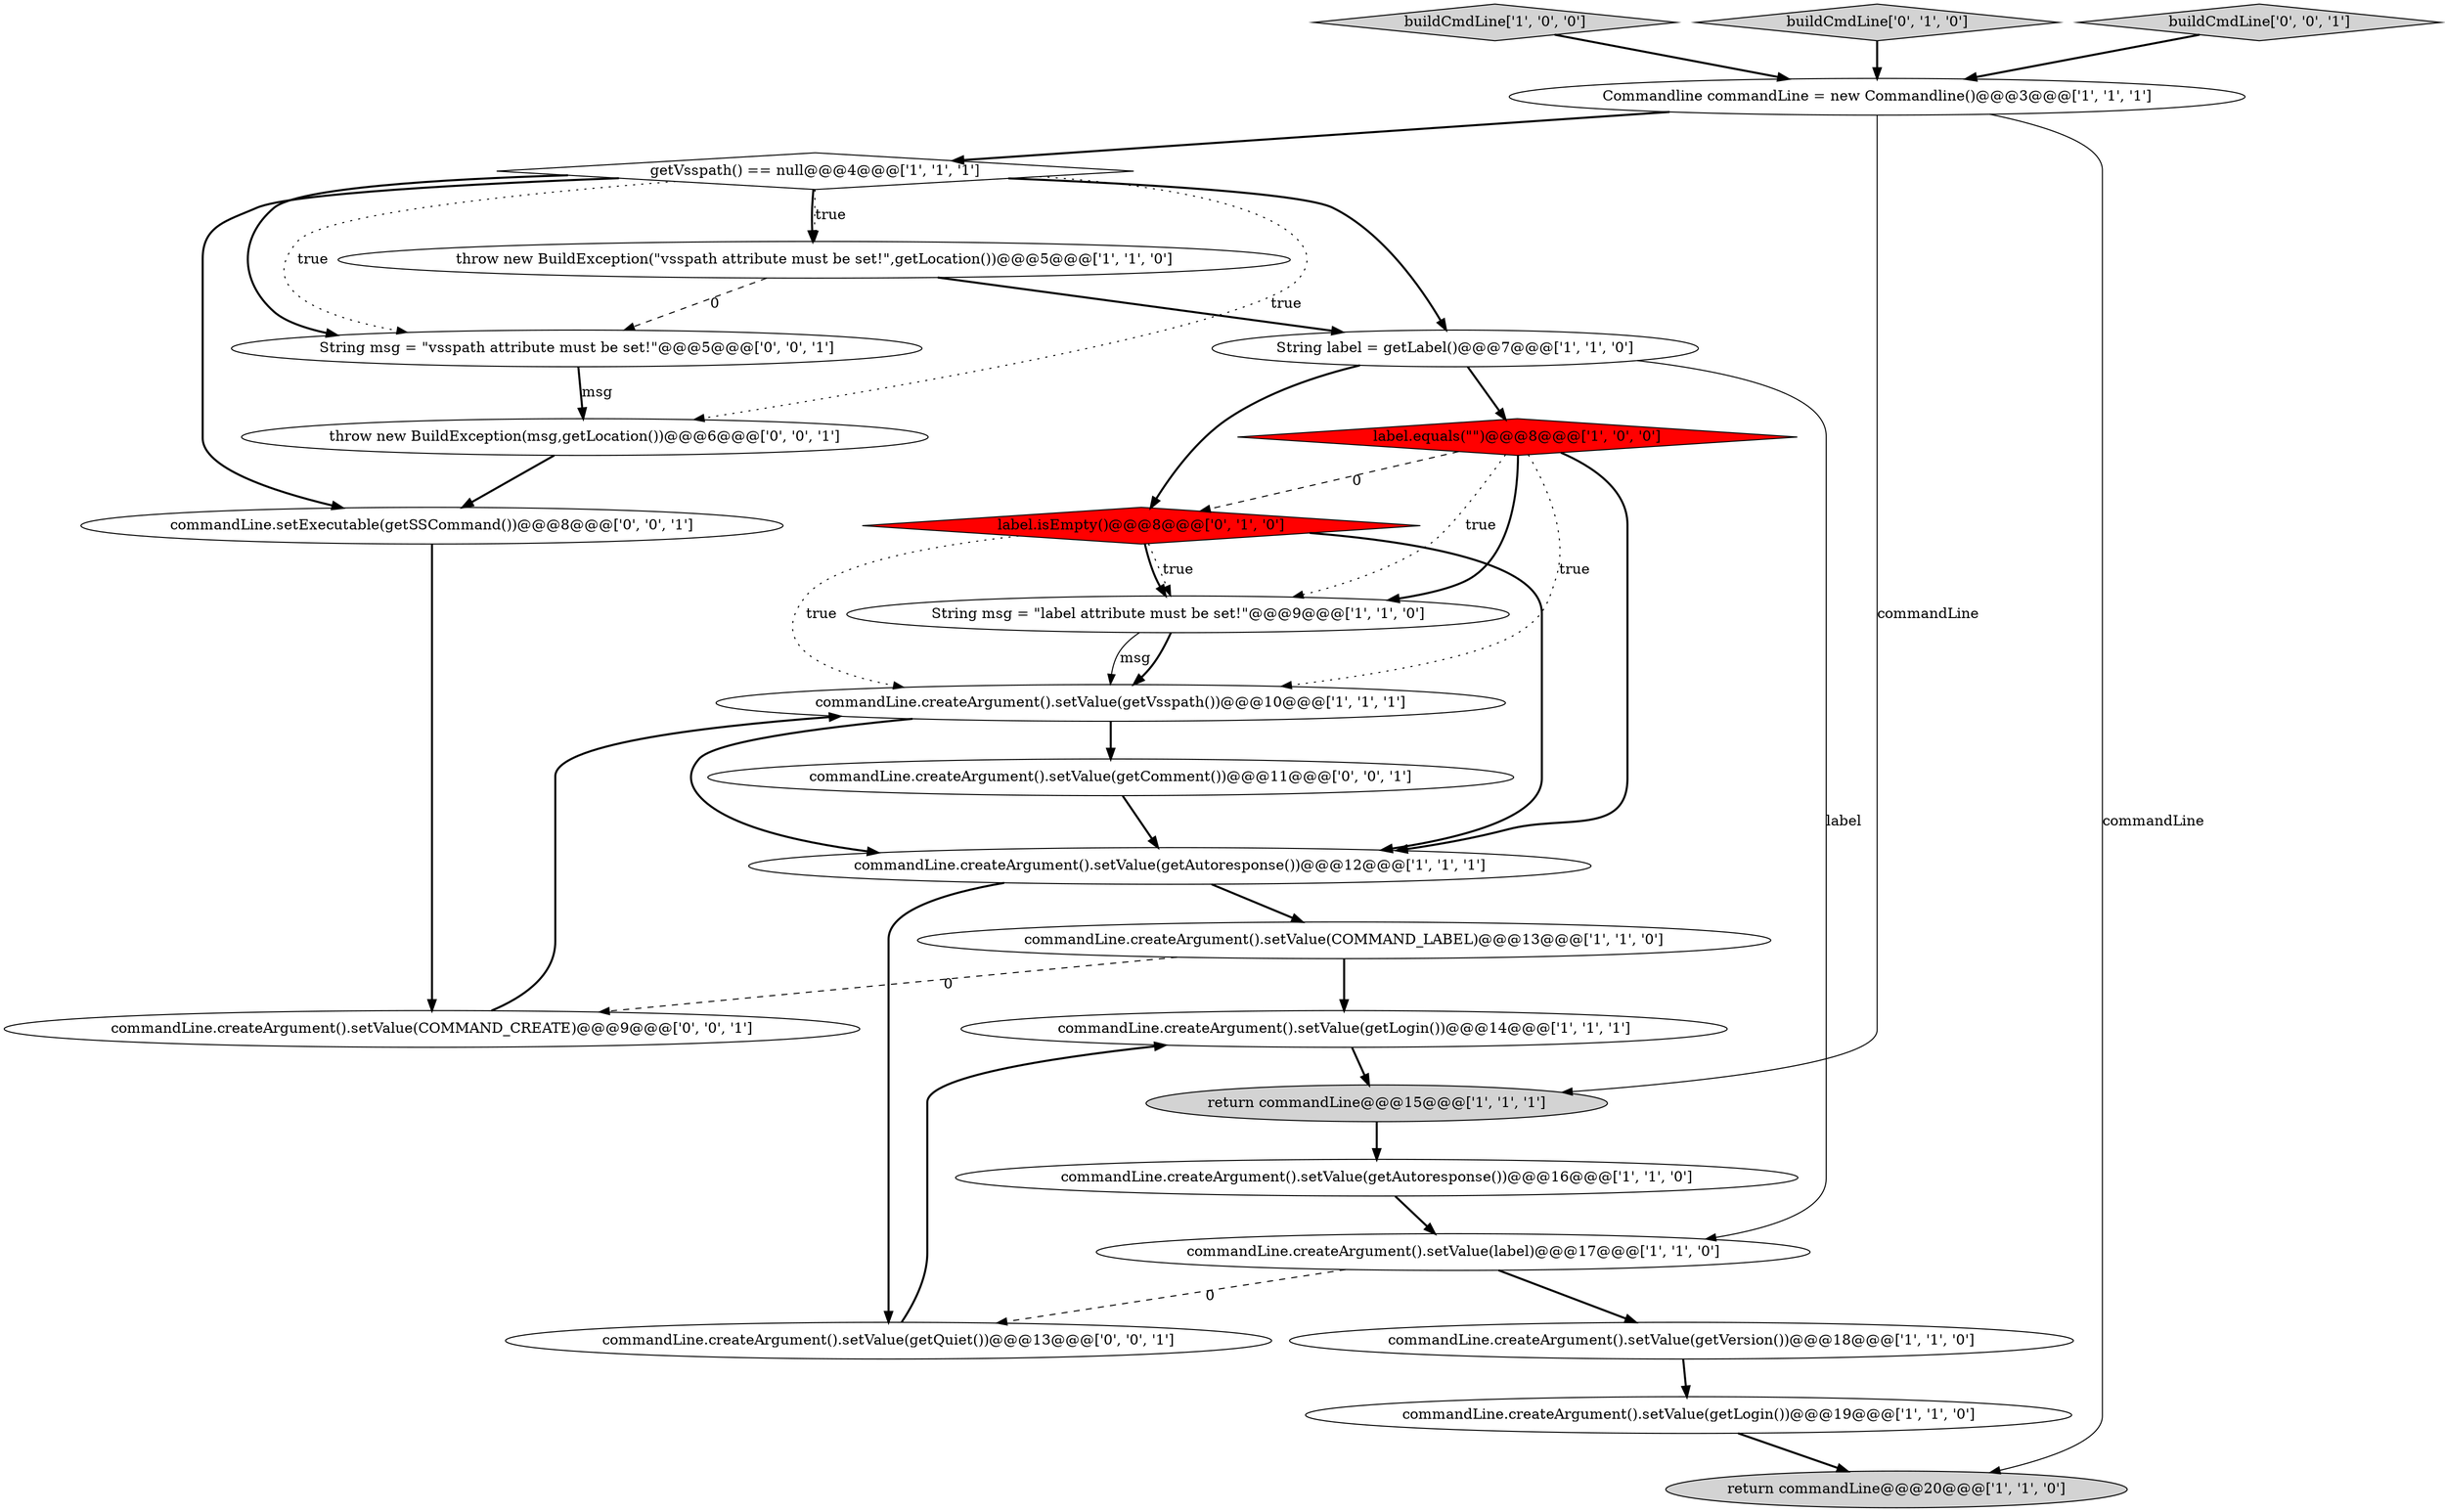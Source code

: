 digraph {
10 [style = filled, label = "throw new BuildException(\"vsspath attribute must be set!\",getLocation())@@@5@@@['1', '1', '0']", fillcolor = white, shape = ellipse image = "AAA0AAABBB1BBB"];
14 [style = filled, label = "String label = getLabel()@@@7@@@['1', '1', '0']", fillcolor = white, shape = ellipse image = "AAA0AAABBB1BBB"];
22 [style = filled, label = "commandLine.setExecutable(getSSCommand())@@@8@@@['0', '0', '1']", fillcolor = white, shape = ellipse image = "AAA0AAABBB3BBB"];
1 [style = filled, label = "commandLine.createArgument().setValue(getVersion())@@@18@@@['1', '1', '0']", fillcolor = white, shape = ellipse image = "AAA0AAABBB1BBB"];
3 [style = filled, label = "getVsspath() == null@@@4@@@['1', '1', '1']", fillcolor = white, shape = diamond image = "AAA0AAABBB1BBB"];
11 [style = filled, label = "String msg = \"label attribute must be set!\"@@@9@@@['1', '1', '0']", fillcolor = white, shape = ellipse image = "AAA0AAABBB1BBB"];
8 [style = filled, label = "Commandline commandLine = new Commandline()@@@3@@@['1', '1', '1']", fillcolor = white, shape = ellipse image = "AAA0AAABBB1BBB"];
15 [style = filled, label = "commandLine.createArgument().setValue(getAutoresponse())@@@12@@@['1', '1', '1']", fillcolor = white, shape = ellipse image = "AAA0AAABBB1BBB"];
0 [style = filled, label = "commandLine.createArgument().setValue(getLogin())@@@19@@@['1', '1', '0']", fillcolor = white, shape = ellipse image = "AAA0AAABBB1BBB"];
4 [style = filled, label = "buildCmdLine['1', '0', '0']", fillcolor = lightgray, shape = diamond image = "AAA0AAABBB1BBB"];
9 [style = filled, label = "commandLine.createArgument().setValue(COMMAND_LABEL)@@@13@@@['1', '1', '0']", fillcolor = white, shape = ellipse image = "AAA0AAABBB1BBB"];
23 [style = filled, label = "commandLine.createArgument().setValue(COMMAND_CREATE)@@@9@@@['0', '0', '1']", fillcolor = white, shape = ellipse image = "AAA0AAABBB3BBB"];
13 [style = filled, label = "return commandLine@@@20@@@['1', '1', '0']", fillcolor = lightgray, shape = ellipse image = "AAA0AAABBB1BBB"];
5 [style = filled, label = "return commandLine@@@15@@@['1', '1', '1']", fillcolor = lightgray, shape = ellipse image = "AAA0AAABBB1BBB"];
20 [style = filled, label = "String msg = \"vsspath attribute must be set!\"@@@5@@@['0', '0', '1']", fillcolor = white, shape = ellipse image = "AAA0AAABBB3BBB"];
12 [style = filled, label = "label.equals(\"\")@@@8@@@['1', '0', '0']", fillcolor = red, shape = diamond image = "AAA1AAABBB1BBB"];
2 [style = filled, label = "commandLine.createArgument().setValue(getAutoresponse())@@@16@@@['1', '1', '0']", fillcolor = white, shape = ellipse image = "AAA0AAABBB1BBB"];
25 [style = filled, label = "commandLine.createArgument().setValue(getComment())@@@11@@@['0', '0', '1']", fillcolor = white, shape = ellipse image = "AAA0AAABBB3BBB"];
24 [style = filled, label = "commandLine.createArgument().setValue(getQuiet())@@@13@@@['0', '0', '1']", fillcolor = white, shape = ellipse image = "AAA0AAABBB3BBB"];
18 [style = filled, label = "buildCmdLine['0', '1', '0']", fillcolor = lightgray, shape = diamond image = "AAA0AAABBB2BBB"];
17 [style = filled, label = "label.isEmpty()@@@8@@@['0', '1', '0']", fillcolor = red, shape = diamond image = "AAA1AAABBB2BBB"];
7 [style = filled, label = "commandLine.createArgument().setValue(getVsspath())@@@10@@@['1', '1', '1']", fillcolor = white, shape = ellipse image = "AAA0AAABBB1BBB"];
21 [style = filled, label = "buildCmdLine['0', '0', '1']", fillcolor = lightgray, shape = diamond image = "AAA0AAABBB3BBB"];
16 [style = filled, label = "commandLine.createArgument().setValue(getLogin())@@@14@@@['1', '1', '1']", fillcolor = white, shape = ellipse image = "AAA0AAABBB1BBB"];
19 [style = filled, label = "throw new BuildException(msg,getLocation())@@@6@@@['0', '0', '1']", fillcolor = white, shape = ellipse image = "AAA0AAABBB3BBB"];
6 [style = filled, label = "commandLine.createArgument().setValue(label)@@@17@@@['1', '1', '0']", fillcolor = white, shape = ellipse image = "AAA0AAABBB1BBB"];
14->6 [style = solid, label="label"];
0->13 [style = bold, label=""];
20->19 [style = solid, label="msg"];
10->14 [style = bold, label=""];
2->6 [style = bold, label=""];
3->14 [style = bold, label=""];
8->3 [style = bold, label=""];
12->15 [style = bold, label=""];
12->11 [style = bold, label=""];
21->8 [style = bold, label=""];
8->13 [style = solid, label="commandLine"];
3->10 [style = dotted, label="true"];
17->11 [style = dotted, label="true"];
12->17 [style = dashed, label="0"];
14->17 [style = bold, label=""];
1->0 [style = bold, label=""];
3->22 [style = bold, label=""];
22->23 [style = bold, label=""];
9->23 [style = dashed, label="0"];
9->16 [style = bold, label=""];
11->7 [style = solid, label="msg"];
12->11 [style = dotted, label="true"];
3->10 [style = bold, label=""];
6->1 [style = bold, label=""];
24->16 [style = bold, label=""];
5->2 [style = bold, label=""];
3->20 [style = bold, label=""];
3->19 [style = dotted, label="true"];
15->9 [style = bold, label=""];
6->24 [style = dashed, label="0"];
15->24 [style = bold, label=""];
14->12 [style = bold, label=""];
17->15 [style = bold, label=""];
16->5 [style = bold, label=""];
25->15 [style = bold, label=""];
7->15 [style = bold, label=""];
4->8 [style = bold, label=""];
10->20 [style = dashed, label="0"];
17->7 [style = dotted, label="true"];
7->25 [style = bold, label=""];
18->8 [style = bold, label=""];
23->7 [style = bold, label=""];
8->5 [style = solid, label="commandLine"];
20->19 [style = bold, label=""];
12->7 [style = dotted, label="true"];
19->22 [style = bold, label=""];
11->7 [style = bold, label=""];
3->20 [style = dotted, label="true"];
17->11 [style = bold, label=""];
}
